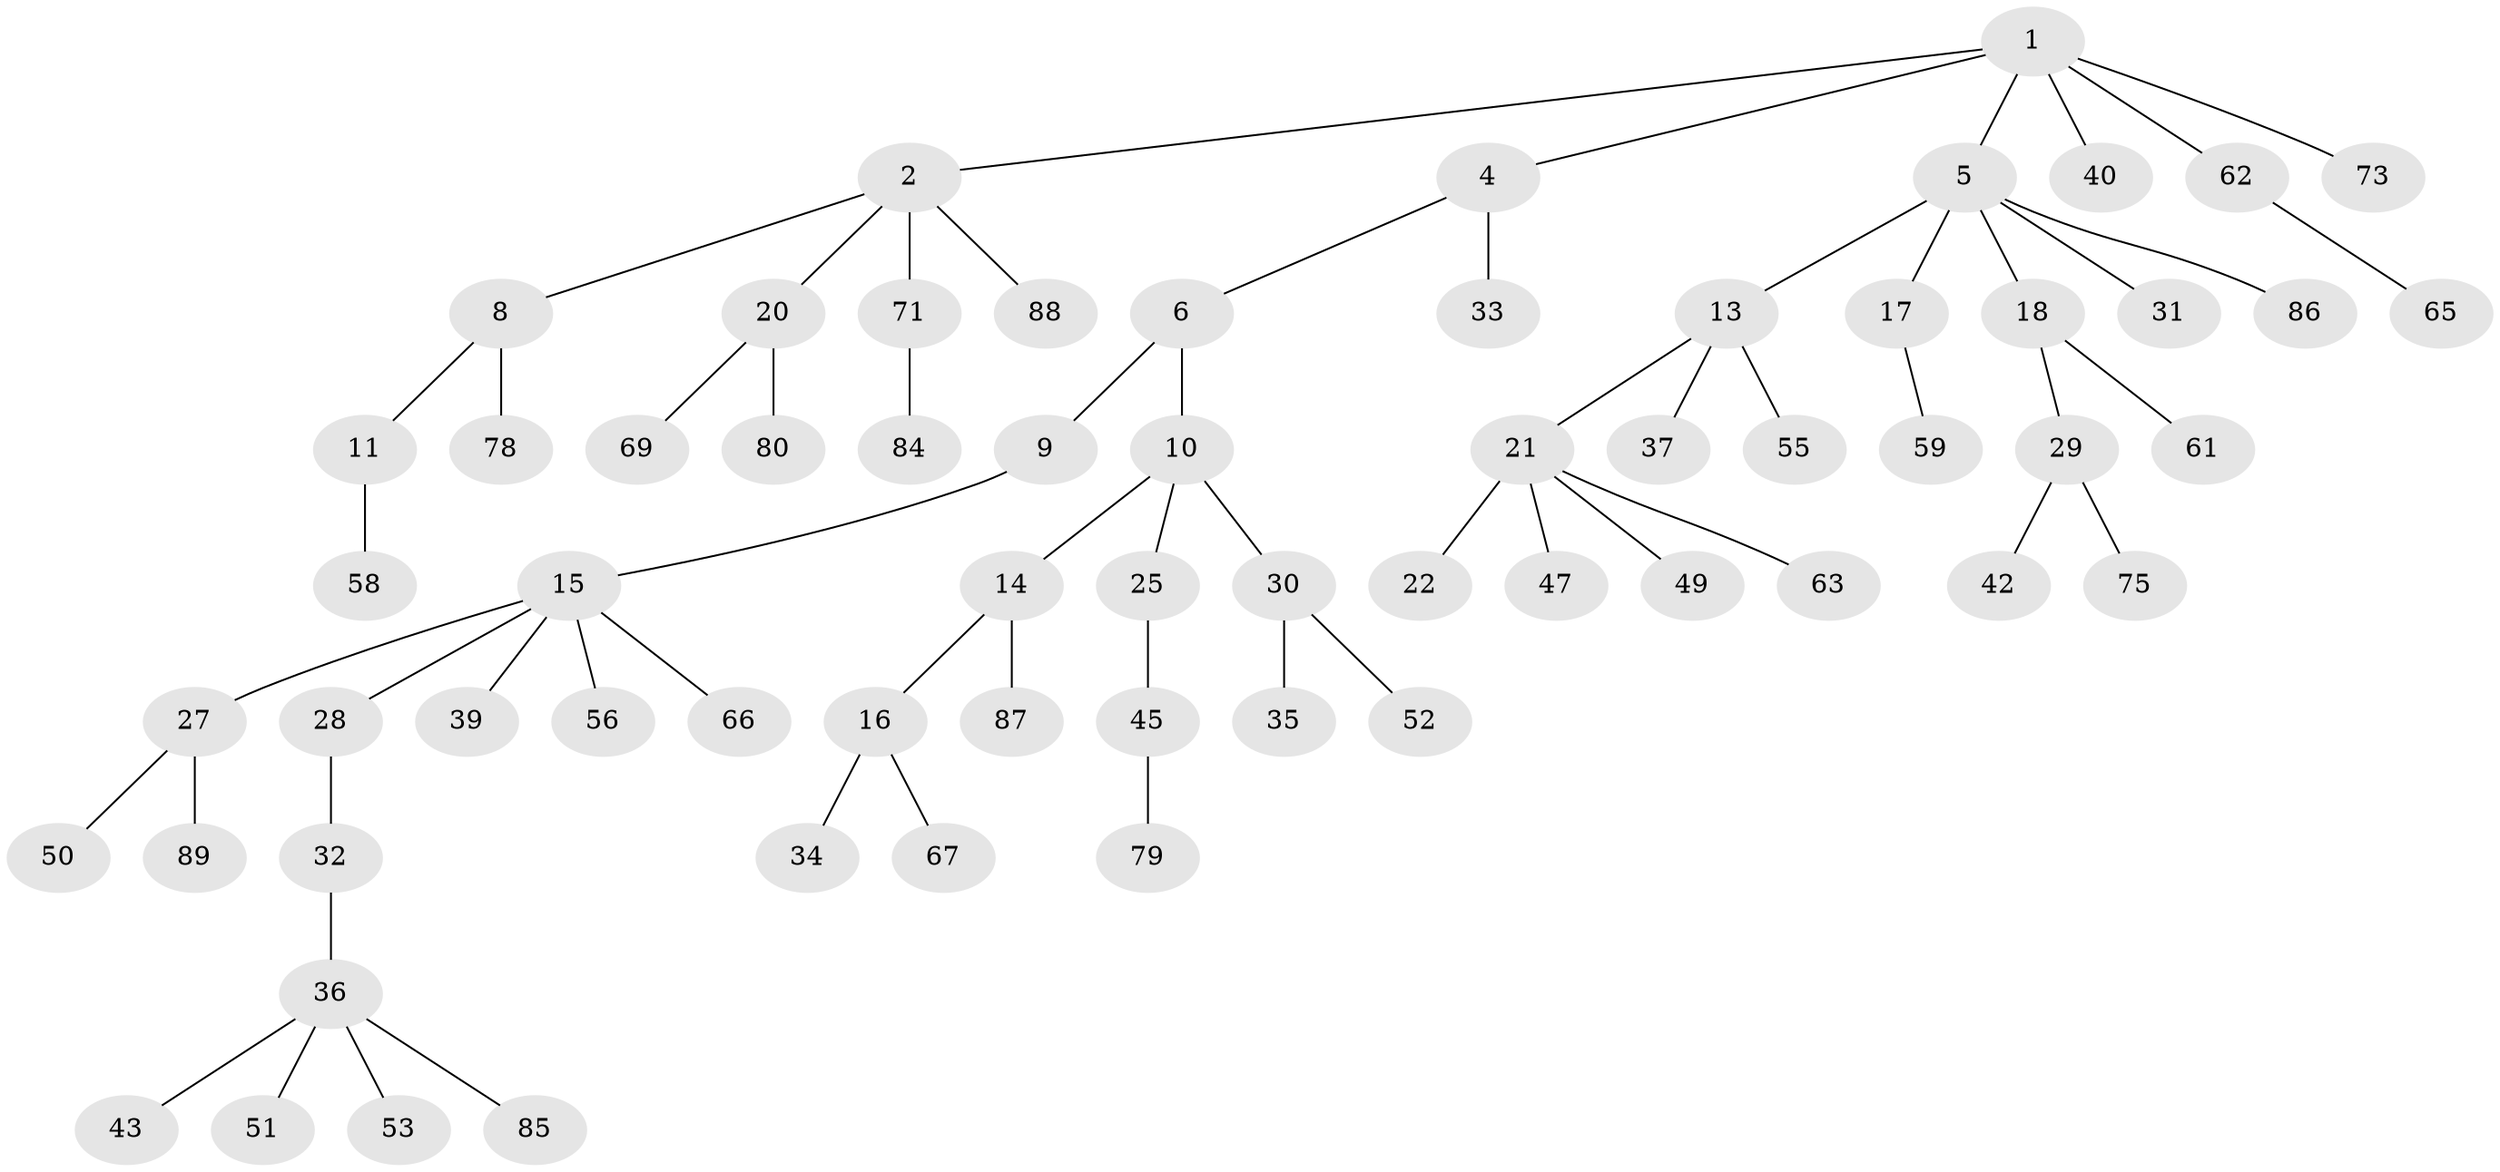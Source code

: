 // original degree distribution, {6: 0.02247191011235955, 4: 0.11235955056179775, 2: 0.21348314606741572, 3: 0.11235955056179775, 1: 0.5168539325842697, 5: 0.02247191011235955}
// Generated by graph-tools (version 1.1) at 2025/42/03/06/25 10:42:03]
// undirected, 64 vertices, 63 edges
graph export_dot {
graph [start="1"]
  node [color=gray90,style=filled];
  1 [super="+3"];
  2 [super="+7"];
  4 [super="+38"];
  5 [super="+72"];
  6 [super="+60"];
  8 [super="+12"];
  9;
  10;
  11;
  13 [super="+41"];
  14;
  15 [super="+24"];
  16 [super="+26"];
  17 [super="+23"];
  18 [super="+19"];
  20 [super="+46"];
  21 [super="+48"];
  22;
  25;
  27 [super="+64"];
  28;
  29 [super="+44"];
  30;
  31;
  32 [super="+70"];
  33;
  34;
  35;
  36 [super="+54"];
  37;
  39;
  40 [super="+57"];
  42;
  43;
  45 [super="+68"];
  47;
  49;
  50;
  51;
  52 [super="+83"];
  53;
  55;
  56;
  58 [super="+77"];
  59;
  61;
  62 [super="+74"];
  63 [super="+76"];
  65;
  66;
  67;
  69;
  71 [super="+82"];
  73;
  75 [super="+81"];
  78;
  79;
  80;
  84;
  85;
  86;
  87;
  88;
  89;
  1 -- 2;
  1 -- 5;
  1 -- 40;
  1 -- 62;
  1 -- 73;
  1 -- 4;
  2 -- 8;
  2 -- 20;
  2 -- 88;
  2 -- 71;
  4 -- 6;
  4 -- 33;
  5 -- 13;
  5 -- 17;
  5 -- 18;
  5 -- 31;
  5 -- 86;
  6 -- 9;
  6 -- 10;
  8 -- 11;
  8 -- 78;
  9 -- 15;
  10 -- 14;
  10 -- 25;
  10 -- 30;
  11 -- 58;
  13 -- 21;
  13 -- 37;
  13 -- 55;
  14 -- 16;
  14 -- 87;
  15 -- 39;
  15 -- 66;
  15 -- 56;
  15 -- 27;
  15 -- 28;
  16 -- 67;
  16 -- 34;
  17 -- 59;
  18 -- 61;
  18 -- 29;
  20 -- 69;
  20 -- 80;
  21 -- 22;
  21 -- 47;
  21 -- 63;
  21 -- 49;
  25 -- 45;
  27 -- 50;
  27 -- 89;
  28 -- 32;
  29 -- 42;
  29 -- 75;
  30 -- 35;
  30 -- 52;
  32 -- 36;
  36 -- 43;
  36 -- 51;
  36 -- 53;
  36 -- 85;
  45 -- 79;
  62 -- 65;
  71 -- 84;
}
